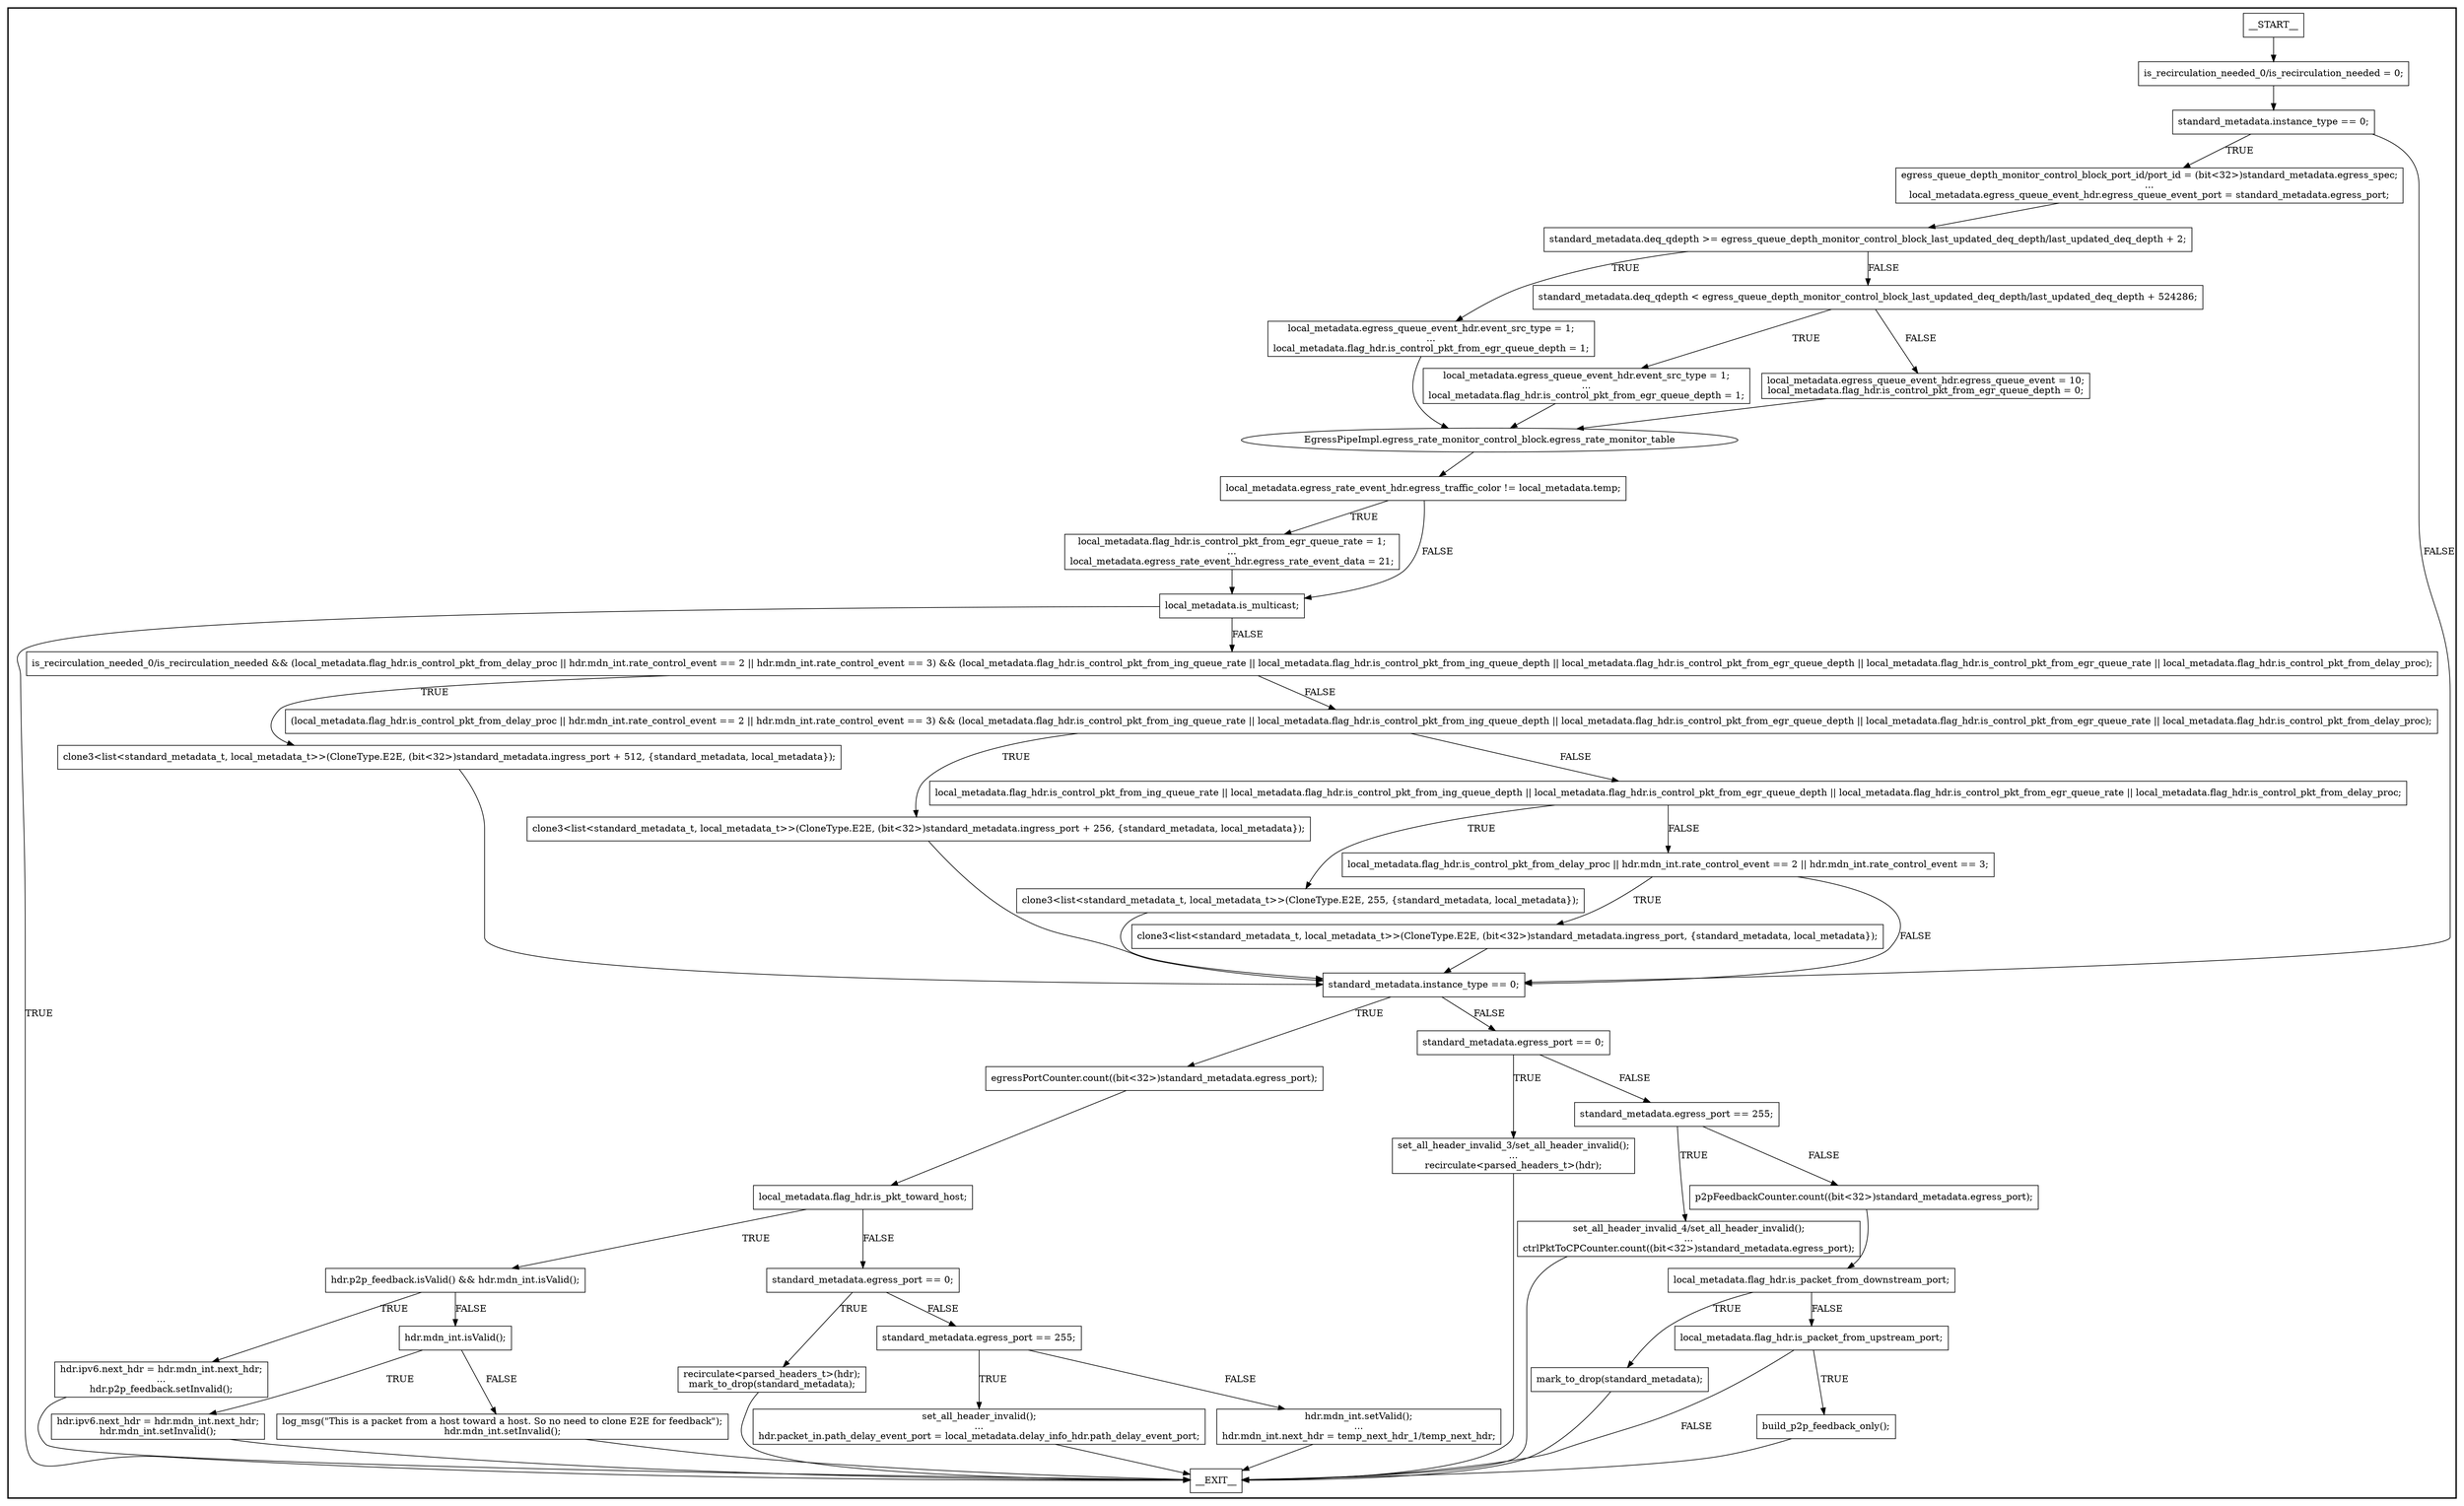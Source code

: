 digraph EgressPipeImpl {
subgraph cluster {
graph [
label="", labeljust=r, style=bold];
0[label=__START__, margin="", shape=rectangle, style=solid];
1[label=__EXIT__, margin="", shape=rectangle, style=solid];
2[label="is_recirculation_needed_0/is_recirculation_needed = 0;", margin="", shape=rectangle, style=solid];
3[label="standard_metadata.instance_type == 0;", margin="", shape=rectangle, style=solid];
4[label="egress_queue_depth_monitor_control_block_port_id/port_id = (bit<32>)standard_metadata.egress_spec;
...
local_metadata.egress_queue_event_hdr.egress_queue_event_port = standard_metadata.egress_port;", margin="", shape=rectangle, style=solid];
5[label="standard_metadata.deq_qdepth >= egress_queue_depth_monitor_control_block_last_updated_deq_depth/last_updated_deq_depth + 2;", margin="", shape=rectangle, style=solid];
6[label="local_metadata.egress_queue_event_hdr.event_src_type = 1;
...
local_metadata.flag_hdr.is_control_pkt_from_egr_queue_depth = 1;", margin="", shape=rectangle, style=solid];
7[label="standard_metadata.deq_qdepth < egress_queue_depth_monitor_control_block_last_updated_deq_depth/last_updated_deq_depth + 524286;", margin="", shape=rectangle, style=solid];
8[label="local_metadata.egress_queue_event_hdr.event_src_type = 1;
...
local_metadata.flag_hdr.is_control_pkt_from_egr_queue_depth = 1;", margin="", shape=rectangle, style=solid];
9[label="local_metadata.egress_queue_event_hdr.egress_queue_event = 10;
local_metadata.flag_hdr.is_control_pkt_from_egr_queue_depth = 0;", margin="", shape=rectangle, style=solid];
10[label="EgressPipeImpl.egress_rate_monitor_control_block.egress_rate_monitor_table", margin="", shape=ellipse, style=solid];
11[label="local_metadata.egress_rate_event_hdr.egress_traffic_color != local_metadata.temp;", margin="", shape=rectangle, style=solid];
12[label="local_metadata.flag_hdr.is_control_pkt_from_egr_queue_rate = 1;
...
local_metadata.egress_rate_event_hdr.egress_rate_event_data = 21;", margin="", shape=rectangle, style=solid];
13[label="local_metadata.is_multicast;", margin="", shape=rectangle, style=solid];
14[label="is_recirculation_needed_0/is_recirculation_needed && (local_metadata.flag_hdr.is_control_pkt_from_delay_proc || hdr.mdn_int.rate_control_event == 2 || hdr.mdn_int.rate_control_event == 3) && (local_metadata.flag_hdr.is_control_pkt_from_ing_queue_rate || local_metadata.flag_hdr.is_control_pkt_from_ing_queue_depth || local_metadata.flag_hdr.is_control_pkt_from_egr_queue_depth || local_metadata.flag_hdr.is_control_pkt_from_egr_queue_rate || local_metadata.flag_hdr.is_control_pkt_from_delay_proc);", margin="", shape=rectangle, style=solid];
15[label="clone3<list<standard_metadata_t, local_metadata_t>>(CloneType.E2E, (bit<32>)standard_metadata.ingress_port + 512, {standard_metadata, local_metadata});", margin="", shape=rectangle, style=solid];
16[label="(local_metadata.flag_hdr.is_control_pkt_from_delay_proc || hdr.mdn_int.rate_control_event == 2 || hdr.mdn_int.rate_control_event == 3) && (local_metadata.flag_hdr.is_control_pkt_from_ing_queue_rate || local_metadata.flag_hdr.is_control_pkt_from_ing_queue_depth || local_metadata.flag_hdr.is_control_pkt_from_egr_queue_depth || local_metadata.flag_hdr.is_control_pkt_from_egr_queue_rate || local_metadata.flag_hdr.is_control_pkt_from_delay_proc);", margin="", shape=rectangle, style=solid];
17[label="clone3<list<standard_metadata_t, local_metadata_t>>(CloneType.E2E, (bit<32>)standard_metadata.ingress_port + 256, {standard_metadata, local_metadata});", margin="", shape=rectangle, style=solid];
18[label="local_metadata.flag_hdr.is_control_pkt_from_ing_queue_rate || local_metadata.flag_hdr.is_control_pkt_from_ing_queue_depth || local_metadata.flag_hdr.is_control_pkt_from_egr_queue_depth || local_metadata.flag_hdr.is_control_pkt_from_egr_queue_rate || local_metadata.flag_hdr.is_control_pkt_from_delay_proc;", margin="", shape=rectangle, style=solid];
19[label="clone3<list<standard_metadata_t, local_metadata_t>>(CloneType.E2E, 255, {standard_metadata, local_metadata});", margin="", shape=rectangle, style=solid];
20[label="local_metadata.flag_hdr.is_control_pkt_from_delay_proc || hdr.mdn_int.rate_control_event == 2 || hdr.mdn_int.rate_control_event == 3;", margin="", shape=rectangle, style=solid];
21[label="clone3<list<standard_metadata_t, local_metadata_t>>(CloneType.E2E, (bit<32>)standard_metadata.ingress_port, {standard_metadata, local_metadata});", margin="", shape=rectangle, style=solid];
22[label="standard_metadata.instance_type == 0;", margin="", shape=rectangle, style=solid];
23[label="egressPortCounter.count((bit<32>)standard_metadata.egress_port);", margin="", shape=rectangle, style=solid];
24[label="local_metadata.flag_hdr.is_pkt_toward_host;", margin="", shape=rectangle, style=solid];
25[label="hdr.p2p_feedback.isValid() && hdr.mdn_int.isValid();", margin="", shape=rectangle, style=solid];
26[label="hdr.ipv6.next_hdr = hdr.mdn_int.next_hdr;
...
hdr.p2p_feedback.setInvalid();", margin="", shape=rectangle, style=solid];
27[label="hdr.mdn_int.isValid();", margin="", shape=rectangle, style=solid];
28[label="hdr.ipv6.next_hdr = hdr.mdn_int.next_hdr;
hdr.mdn_int.setInvalid();", margin="", shape=rectangle, style=solid];
29[label="log_msg(\"This is a packet from a host toward a host. So no need to clone E2E for feedback\");
hdr.mdn_int.setInvalid();", margin="", shape=rectangle, style=solid];
30[label="standard_metadata.egress_port == 0;", margin="", shape=rectangle, style=solid];
31[label="recirculate<parsed_headers_t>(hdr);
mark_to_drop(standard_metadata);", margin="", shape=rectangle, style=solid];
32[label="standard_metadata.egress_port == 255;", margin="", shape=rectangle, style=solid];
33[label="set_all_header_invalid();
...
hdr.packet_in.path_delay_event_port = local_metadata.delay_info_hdr.path_delay_event_port;", margin="", shape=rectangle, style=solid];
34[label="hdr.mdn_int.setValid();
...
hdr.mdn_int.next_hdr = temp_next_hdr_1/temp_next_hdr;", margin="", shape=rectangle, style=solid];
35[label="standard_metadata.egress_port == 0;", margin="", shape=rectangle, style=solid];
36[label="set_all_header_invalid_3/set_all_header_invalid();
...
recirculate<parsed_headers_t>(hdr);", margin="", shape=rectangle, style=solid];
37[label="standard_metadata.egress_port == 255;", margin="", shape=rectangle, style=solid];
38[label="set_all_header_invalid_4/set_all_header_invalid();
...
ctrlPktToCPCounter.count((bit<32>)standard_metadata.egress_port);", margin="", shape=rectangle, style=solid];
39[label="p2pFeedbackCounter.count((bit<32>)standard_metadata.egress_port);", margin="", shape=rectangle, style=solid];
40[label="local_metadata.flag_hdr.is_packet_from_downstream_port;", margin="", shape=rectangle, style=solid];
41[label="mark_to_drop(standard_metadata);", margin="", shape=rectangle, style=solid];
42[label="local_metadata.flag_hdr.is_packet_from_upstream_port;", margin="", shape=rectangle, style=solid];
43[label="build_p2p_feedback_only();", margin="", shape=rectangle, style=solid];
0 -> 2[label=""];
2 -> 3[label=""];
3 -> 4[label=TRUE];
3 -> 22[label=FALSE];
4 -> 5[label=""];
5 -> 6[label=TRUE];
5 -> 7[label=FALSE];
6 -> 10[label=""];
7 -> 8[label=TRUE];
7 -> 9[label=FALSE];
8 -> 10[label=""];
9 -> 10[label=""];
10 -> 11[label=""];
11 -> 12[label=TRUE];
11 -> 13[label=FALSE];
12 -> 13[label=""];
13 -> 1[label=TRUE];
13 -> 14[label=FALSE];
14 -> 15[label=TRUE];
14 -> 16[label=FALSE];
15 -> 22[label=""];
16 -> 17[label=TRUE];
16 -> 18[label=FALSE];
17 -> 22[label=""];
18 -> 19[label=TRUE];
18 -> 20[label=FALSE];
19 -> 22[label=""];
20 -> 21[label=TRUE];
20 -> 22[label=FALSE];
21 -> 22[label=""];
22 -> 23[label=TRUE];
22 -> 35[label=FALSE];
23 -> 24[label=""];
24 -> 25[label=TRUE];
24 -> 30[label=FALSE];
25 -> 26[label=TRUE];
25 -> 27[label=FALSE];
26 -> 1[label=""];
27 -> 28[label=TRUE];
27 -> 29[label=FALSE];
28 -> 1[label=""];
29 -> 1[label=""];
30 -> 31[label=TRUE];
30 -> 32[label=FALSE];
31 -> 1[label=""];
32 -> 33[label=TRUE];
32 -> 34[label=FALSE];
33 -> 1[label=""];
34 -> 1[label=""];
35 -> 36[label=TRUE];
35 -> 37[label=FALSE];
36 -> 1[label=""];
37 -> 38[label=TRUE];
37 -> 39[label=FALSE];
38 -> 1[label=""];
39 -> 40[label=""];
40 -> 41[label=TRUE];
40 -> 42[label=FALSE];
41 -> 1[label=""];
42 -> 43[label=TRUE];
42 -> 1[label=FALSE];
43 -> 1[label=""];
}
}
